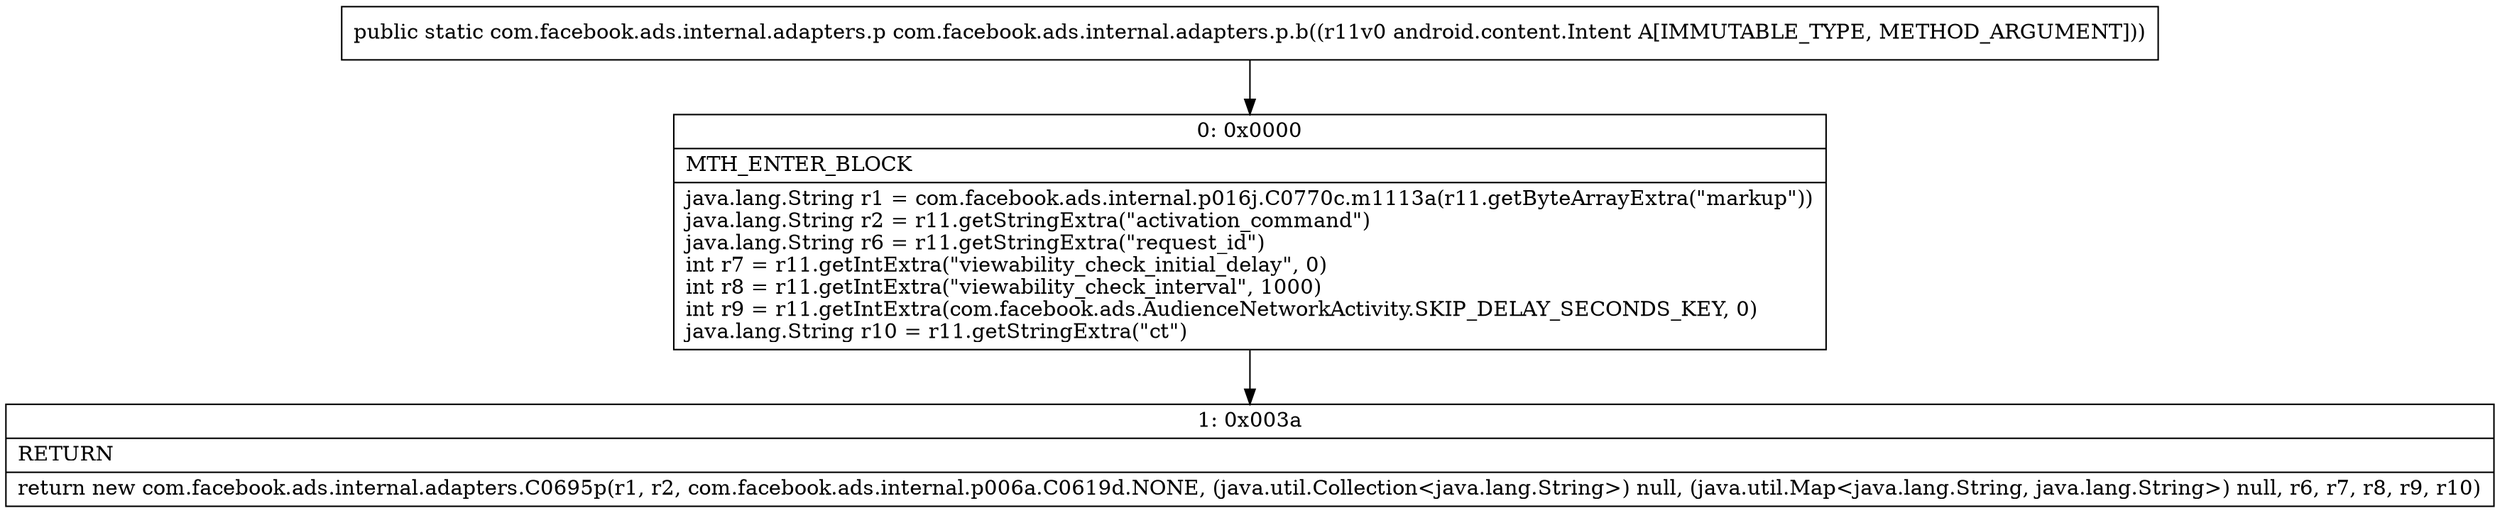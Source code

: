 digraph "CFG forcom.facebook.ads.internal.adapters.p.b(Landroid\/content\/Intent;)Lcom\/facebook\/ads\/internal\/adapters\/p;" {
Node_0 [shape=record,label="{0\:\ 0x0000|MTH_ENTER_BLOCK\l|java.lang.String r1 = com.facebook.ads.internal.p016j.C0770c.m1113a(r11.getByteArrayExtra(\"markup\"))\ljava.lang.String r2 = r11.getStringExtra(\"activation_command\")\ljava.lang.String r6 = r11.getStringExtra(\"request_id\")\lint r7 = r11.getIntExtra(\"viewability_check_initial_delay\", 0)\lint r8 = r11.getIntExtra(\"viewability_check_interval\", 1000)\lint r9 = r11.getIntExtra(com.facebook.ads.AudienceNetworkActivity.SKIP_DELAY_SECONDS_KEY, 0)\ljava.lang.String r10 = r11.getStringExtra(\"ct\")\l}"];
Node_1 [shape=record,label="{1\:\ 0x003a|RETURN\l|return new com.facebook.ads.internal.adapters.C0695p(r1, r2, com.facebook.ads.internal.p006a.C0619d.NONE, (java.util.Collection\<java.lang.String\>) null, (java.util.Map\<java.lang.String, java.lang.String\>) null, r6, r7, r8, r9, r10)\l}"];
MethodNode[shape=record,label="{public static com.facebook.ads.internal.adapters.p com.facebook.ads.internal.adapters.p.b((r11v0 android.content.Intent A[IMMUTABLE_TYPE, METHOD_ARGUMENT])) }"];
MethodNode -> Node_0;
Node_0 -> Node_1;
}

